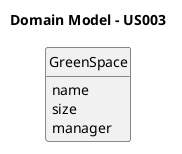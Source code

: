@startuml

'left to right direction

title Domain Model

hide methods
hide circle

title Domain Model - US003


class GreenSpace {
name
size
manager
}


@enduml